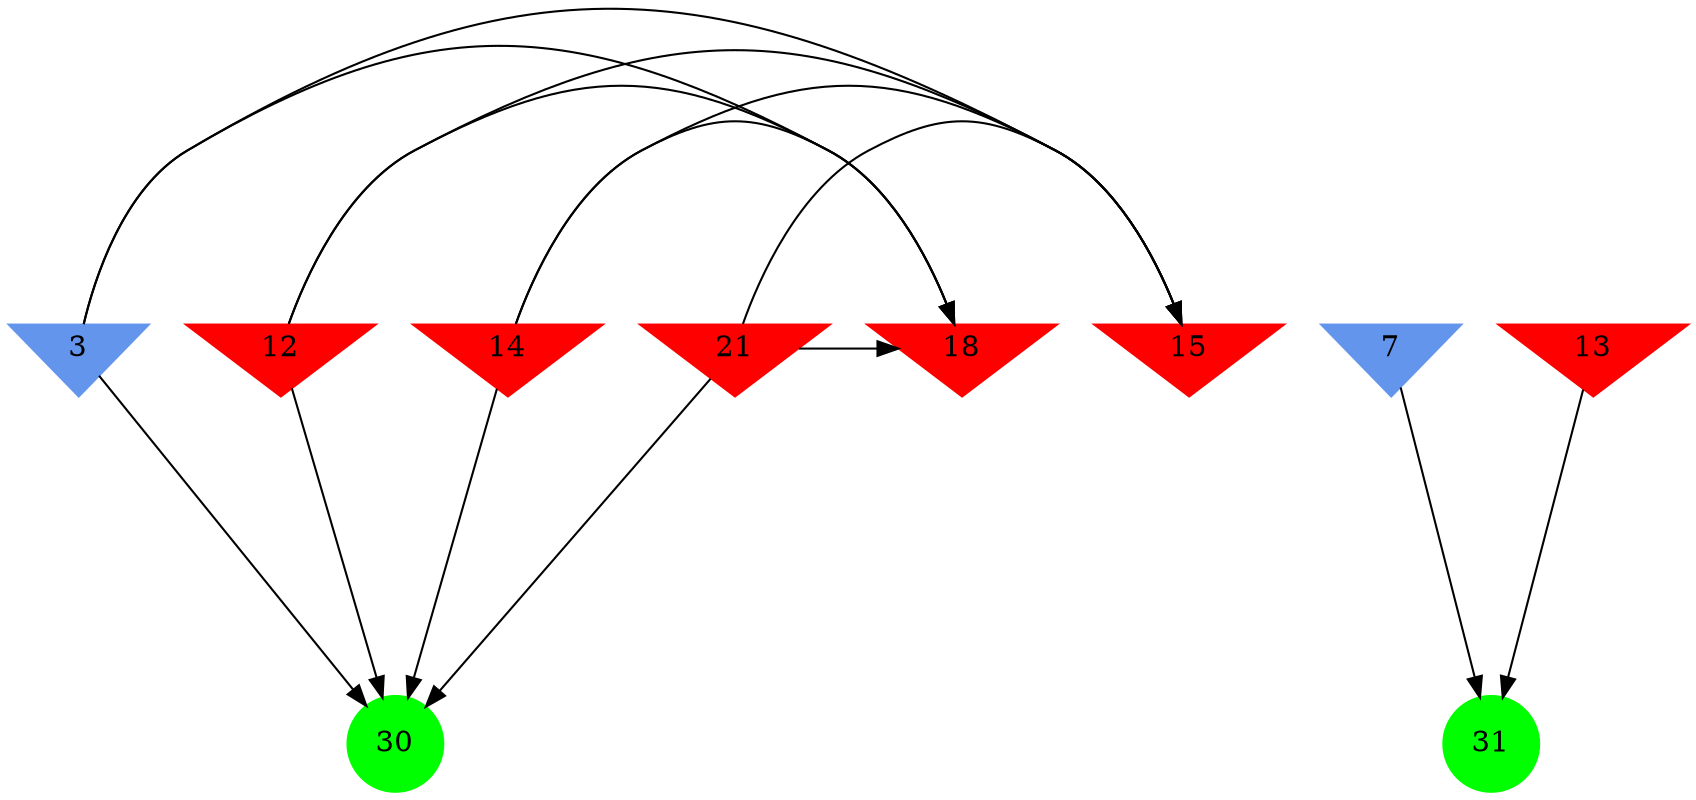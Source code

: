 digraph brain {
	ranksep=2.0;
	3 [shape=invtriangle,style=filled,color=cornflowerblue];
	7 [shape=invtriangle,style=filled,color=cornflowerblue];
	12 [shape=invtriangle,style=filled,color=red];
	13 [shape=invtriangle,style=filled,color=red];
	14 [shape=invtriangle,style=filled,color=red];
	15 [shape=invtriangle,style=filled,color=red];
	18 [shape=invtriangle,style=filled,color=red];
	21 [shape=invtriangle,style=filled,color=red];
	30 [shape=circle,style=filled,color=green];
	31 [shape=circle,style=filled,color=green];
	7	->	31;
	13	->	31;
	14	->	15;
	14	->	18;
	14	->	30;
	21	->	15;
	21	->	18;
	21	->	30;
	12	->	15;
	12	->	18;
	12	->	30;
	3	->	15;
	3	->	18;
	3	->	30;
	{ rank=same; 3; 7; 12; 13; 14; 15; 18; 21; }
	{ rank=same; }
	{ rank=same; 30; 31; }
}

